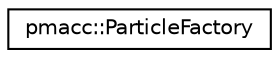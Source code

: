 digraph "Graphical Class Hierarchy"
{
 // LATEX_PDF_SIZE
  edge [fontname="Helvetica",fontsize="10",labelfontname="Helvetica",labelfontsize="10"];
  node [fontname="Helvetica",fontsize="10",shape=record];
  rankdir="LR";
  Node0 [label="pmacc::ParticleFactory",height=0.2,width=0.4,color="black", fillcolor="white", style="filled",URL="$classpmacc_1_1_particle_factory.html",tooltip="Singleton Factory-pattern class for creation of several types of EventTasks."];
}
